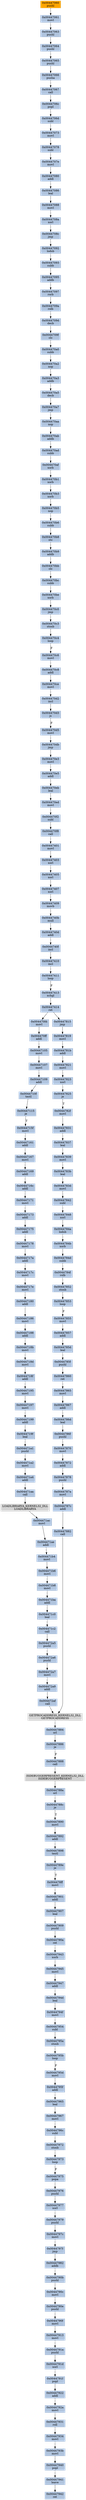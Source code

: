strict digraph G {
	graph [bgcolor=transparent,
		name=G
	];
	node [color=lightsteelblue,
		fillcolor=lightsteelblue,
		shape=rectangle,
		style=filled
	];
	"0x00447839"	[label="0x00447839
movl"];
	"0x0044783b"	[label="0x0044783b
leal"];
	"0x00447839" -> "0x0044783b"	[color="#000000"];
	"0x00447171"	[label="0x00447171
movl"];
	"0x00447173"	[label="0x00447173
addl"];
	"0x00447171" -> "0x00447173"	[color="#000000"];
	"0x0044740f"	[label="0x0044740f
incl"];
	"0x00447410"	[label="0x00447410
incl"];
	"0x0044740f" -> "0x00447410"	[color="#000000"];
	"0x00447831"	[label="0x00447831
addl"];
	"0x00447837"	[label="0x00447837
leal"];
	"0x00447831" -> "0x00447837"	[color="#000000"];
	"0x0044791a"	[label="0x0044791a
pushl"];
	"0x0044791d"	[label="0x0044791d
xorl"];
	"0x0044791a" -> "0x0044791d"	[color="#000000"];
	"0x004470c8"	[label="0x004470c8
addl"];
	"0x004470ce"	[label="0x004470ce
movl"];
	"0x004470c8" -> "0x004470ce"	[color="#000000"];
	"0x0044707e"	[label="0x0044707e
movl"];
	"0x00447080"	[label="0x00447080
addl"];
	"0x0044707e" -> "0x00447080"	[color="#000000"];
	"0x00447066"	[label="0x00447066
pusha"];
	"0x00447067"	[label="0x00447067
call"];
	"0x00447066" -> "0x00447067"	[color="#000000"];
	"0x004470d3"	[label="0x004470d3
js"];
	"0x004470d5"	[label="0x004470d5
movl"];
	"0x004470d3" -> "0x004470d5"	[color="#000000",
		label=F];
	"0x00447109"	[label="0x00447109
addl"];
	"0x0044710f"	[label="0x0044710f
testl"];
	"0x00447109" -> "0x0044710f"	[color="#000000"];
	"0x004470ed"	[label="0x004470ed
movl"];
	"0x004470f2"	[label="0x004470f2
subl"];
	"0x004470ed" -> "0x004470f2"	[color="#000000"];
	"0x00447892"	[label="0x00447892
addl"];
	"0x00447898"	[label="0x00447898
testl"];
	"0x00447892" -> "0x00447898"	[color="#000000"];
	"0x00447093"	[label="0x00447093
subb"];
	"0x00447095"	[label="0x00447095
addb"];
	"0x00447093" -> "0x00447095"	[color="#000000"];
	"0x004471ae"	[label="0x004471ae
addl"];
	"0x004471b4"	[label="0x004471b4
movl"];
	"0x004471ae" -> "0x004471b4"	[color="#000000"];
	"0x00447922"	[label="0x00447922
addl"];
	"0x0044792a"	[label="0x0044792a
movl"];
	"0x00447922" -> "0x0044792a"	[color="#000000"];
	"0x0044717a"	[label="0x0044717a
addl"];
	"0x0044717c"	[label="0x0044717c
movl"];
	"0x0044717a" -> "0x0044717c"	[color="#000000"];
	"0x00447180"	[label="0x00447180
addl"];
	"0x00447186"	[label="0x00447186
movl"];
	"0x00447180" -> "0x00447186"	[color="#000000"];
	"0x0044718d"	[label="0x0044718d
movl"];
	"0x0044718f"	[label="0x0044718f
addl"];
	"0x0044718d" -> "0x0044718f"	[color="#000000"];
	"0x004470a5"	[label="0x004470a5
decb"];
	"0x004470a7"	[label="0x004470a7
jmp"];
	"0x004470a5" -> "0x004470a7"	[color="#000000"];
	"0x00447870"	[label="0x00447870
movl"];
	"0x00447872"	[label="0x00447872
addl"];
	"0x00447870" -> "0x00447872"	[color="#000000"];
	"0x0044784a"	[label="0x0044784a
lodsb"];
	"0x0044784b"	[label="0x0044784b
xorb"];
	"0x0044784a" -> "0x0044784b"	[color="#000000"];
	"0x004471c2"	[label="0x004471c2
call"];
	"0x004472a5"	[label="0x004472a5
pushl"];
	"0x004471c2" -> "0x004472a5"	[color="#000000"];
	"0x0044716c"	[label="0x0044716c
addl"];
	"0x0044716c" -> "0x00447171"	[color="#000000"];
	"0x0044788c"	[label="0x0044788c
je"];
	"0x00447890"	[label="0x00447890
movl"];
	"0x0044788c" -> "0x00447890"	[color="#000000",
		label=T];
	"0x0044708a"	[label="0x0044708a
xorl"];
	"0x0044708c"	[label="0x0044708c
jmp"];
	"0x0044708a" -> "0x0044708c"	[color="#000000"];
	"0x0044717e"	[label="0x0044717e
movl"];
	"0x0044717c" -> "0x0044717e"	[color="#000000"];
	"0x004470ff"	[label="0x004470ff
addl"];
	"0x00447105"	[label="0x00447105
movl"];
	"0x004470ff" -> "0x00447105"	[color="#000000"];
	"0x0044786f"	[label="0x0044786f
pushl"];
	"0x0044786f" -> "0x00447870"	[color="#000000"];
	"0x00447848"	[label="0x00447848
xorl"];
	"0x00447848" -> "0x0044784a"	[color="#000000"];
	"0x00447178"	[label="0x00447178
movl"];
	"0x00447178" -> "0x0044717a"	[color="#000000"];
	"0x00447195"	[label="0x00447195
movl"];
	"0x0044718f" -> "0x00447195"	[color="#000000"];
	"0x0044787c"	[label="0x0044787c
addl"];
	"0x00447882"	[label="0x00447882
call"];
	"0x0044787c" -> "0x00447882"	[color="#000000"];
	"0x0044791f"	[label="0x0044791f
popl"];
	"0x0044791f" -> "0x00447922"	[color="#000000"];
	"0x00447913"	[label="0x00447913
movl"];
	"0x00447913" -> "0x0044791a"	[color="#000000"];
	"0x00447825"	[label="0x00447825
je"];
	"0x0044782f"	[label="0x0044782f
movl"];
	"0x00447825" -> "0x0044782f"	[color="#000000",
		label=T];
	"0x00447853"	[label="0x00447853
loop"];
	"0x00447855"	[label="0x00447855
movl"];
	"0x00447853" -> "0x00447855"	[color="#000000",
		label=F];
	"0x00447842"	[label="0x00447842
subl"];
	"0x00447842" -> "0x00447848"	[color="#000000"];
	"0x0044785d"	[label="0x0044785d
leal"];
	"0x0044785f"	[label="0x0044785f
pushl"];
	"0x0044785d" -> "0x0044785f"	[color="#000000"];
	LOADLIBRARYA_KERNEL32_DLL	[color=lightgrey,
		fillcolor=lightgrey,
		label="LOADLIBRARYA_KERNEL32_DLL
LOADLIBRARYA"];
	"0x004471ac"	[label="0x004471ac
movl"];
	LOADLIBRARYA_KERNEL32_DLL -> "0x004471ac"	[color="#000000"];
	"0x004470e5"	[label="0x004470e5
addl"];
	"0x004470eb"	[label="0x004470eb
leal"];
	"0x004470e5" -> "0x004470eb"	[color="#000000"];
	"0x00447945"	[label="0x00447945
movl"];
	"0x00447947"	[label="0x00447947
addl"];
	"0x00447945" -> "0x00447947"	[color="#000000"];
	"0x004471aa"	[label="0x004471aa
call"];
	"0x004471aa" -> LOADLIBRARYA_KERNEL32_DLL	[color="#000000"];
	"0x00447976"	[label="0x00447976
pushl"];
	"0x00447977"	[label="0x00447977
xorl"];
	"0x00447976" -> "0x00447977"	[color="#000000"];
	"0x0044789e"	[label="0x0044789e
je"];
	"0x00447898" -> "0x0044789e"	[color="#000000"];
	GETPROCADDRESS_KERNEL32_DLL	[color=lightgrey,
		fillcolor=lightgrey,
		label="GETPROCADDRESS_KERNEL32_DLL
GETPROCADDRESS"];
	"0x00447882" -> GETPROCADDRESS_KERNEL32_DLL	[color="#000000"];
	"0x00447409"	[label="0x00447409
movb"];
	"0x0044740b"	[label="0x0044740b
mull"];
	"0x00447409" -> "0x0044740b"	[color="#000000"];
	"0x00447901"	[label="0x00447901
addl"];
	"0x00447907"	[label="0x00447907
leal"];
	"0x00447901" -> "0x00447907"	[color="#000000"];
	"0x004470a0"	[label="0x004470a0
subb"];
	"0x004470a2"	[label="0x004470a2
nop"];
	"0x004470a0" -> "0x004470a2"	[color="#000000"];
	"0x0044795d"	[label="0x0044795d
movl"];
	"0x0044795f"	[label="0x0044795f
addl"];
	"0x0044795d" -> "0x0044795f"	[color="#000000"];
	"0x004470a3"	[label="0x004470a3
addb"];
	"0x004470a3" -> "0x004470a5"	[color="#000000"];
	"0x0044790e"	[label="0x0044790e
pushl"];
	"0x0044790f"	[label="0x0044790f
movl"];
	"0x0044790e" -> "0x0044790f"	[color="#000000"];
	"0x00447982"	[label="0x00447982
addb"];
	"0x0044790b"	[label="0x0044790b
pushl"];
	"0x00447982" -> "0x0044790b"	[color="#000000"];
	"0x00447199"	[label="0x00447199
addl"];
	"0x0044719f"	[label="0x0044719f
leal"];
	"0x00447199" -> "0x0044719f"	[color="#000000"];
	"0x00447197"	[label="0x00447197
movl"];
	"0x00447197" -> "0x00447199"	[color="#000000"];
	"0x004470c3"	[label="0x004470c3
stosb"];
	"0x004470c4"	[label="0x004470c4
loop"];
	"0x004470c3" -> "0x004470c4"	[color="#000000"];
	"0x004478ff"	[label="0x004478ff
movl"];
	"0x0044789e" -> "0x004478ff"	[color="#000000",
		label=T];
	"0x00447097"	[label="0x00447097
rorb"];
	"0x00447095" -> "0x00447097"	[color="#000000"];
	"0x00447931"	[label="0x00447931
roll"];
	"0x0044792a" -> "0x00447931"	[color="#000000"];
	"0x00447972"	[label="0x00447972
stosb"];
	"0x00447973"	[label="0x00447973
loop"];
	"0x00447972" -> "0x00447973"	[color="#000000"];
	"0x004471ba"	[label="0x004471ba
addl"];
	"0x004471c0"	[label="0x004471c0
leal"];
	"0x004471ba" -> "0x004471c0"	[color="#000000"];
	ISDEBUGGERPRESENT_KERNEL32_DLL	[color=lightgrey,
		fillcolor=lightgrey,
		label="ISDEBUGGERPRESENT_KERNEL32_DLL
ISDEBUGGERPRESENT"];
	"0x0044788a"	[label="0x0044788a
orl"];
	ISDEBUGGERPRESENT_KERNEL32_DLL -> "0x0044788a"	[color="#000000"];
	"0x0044790a"	[label="0x0044790a
ret"];
	"0x00447943"	[label="0x00447943
xorb"];
	"0x0044790a" -> "0x00447943"	[color="#000000"];
	"0x004470af"	[label="0x004470af
xorb"];
	"0x004470b1"	[label="0x004470b1
xorb"];
	"0x004470af" -> "0x004470b1"	[color="#000000"];
	"0x0044795b"	[label="0x0044795b
loop"];
	"0x0044795b" -> "0x0044795d"	[color="#000000",
		label=F];
	"0x00447401"	[label="0x00447401
movl"];
	"0x00447403"	[label="0x00447403
xorl"];
	"0x00447401" -> "0x00447403"	[color="#000000"];
	"0x004470aa"	[label="0x004470aa
nop"];
	"0x004470ab"	[label="0x004470ab
addb"];
	"0x004470aa" -> "0x004470ab"	[color="#000000"];
	"0x00447107"	[label="0x00447107
movl"];
	"0x00447105" -> "0x00447107"	[color="#000000"];
	"0x00447823"	[label="0x00447823
xorl"];
	"0x00447823" -> "0x00447825"	[color="#000000"];
	"0x0044740d"	[label="0x0044740d
addl"];
	"0x0044740d" -> "0x0044740f"	[color="#000000"];
	"0x00447405"	[label="0x00447405
xorl"];
	"0x00447407"	[label="0x00447407
xorl"];
	"0x00447405" -> "0x00447407"	[color="#000000"];
	"0x00447411"	[label="0x00447411
loop"];
	"0x00447413"	[label="0x00447413
xchgl"];
	"0x00447411" -> "0x00447413"	[color="#000000",
		label=F];
	"0x00447821"	[label="0x00447821
movl"];
	"0x00447821" -> "0x00447823"	[color="#000000"];
	"0x00447965"	[label="0x00447965
leal"];
	"0x00447967"	[label="0x00447967
movl"];
	"0x00447965" -> "0x00447967"	[color="#000000"];
	"0x00447975"	[label="0x00447975
popa"];
	"0x00447975" -> "0x00447976"	[color="#000000"];
	"0x00447175"	[label="0x00447175
addl"];
	"0x00447173" -> "0x00447175"	[color="#000000"];
	"0x00447115"	[label="0x00447115
je"];
	"0x0044710f" -> "0x00447115"	[color="#000000"];
	"0x004470d2"	[label="0x004470d2
incl"];
	"0x004470d2" -> "0x004470d3"	[color="#000000"];
	"0x004470b9"	[label="0x004470b9
addb"];
	"0x004470bb"	[label="0x004470bb
clc"];
	"0x004470b9" -> "0x004470bb"	[color="#000000"];
	"0x0044784f"	[label="0x0044784f
rolb"];
	"0x00447852"	[label="0x00447852
stosb"];
	"0x0044784f" -> "0x00447852"	[color="#000000"];
	"0x0044790c"	[label="0x0044790c
movl"];
	"0x0044790c" -> "0x0044790e"	[color="#000000"];
	"0x004470db"	[label="0x004470db
jmp"];
	"0x004470e3"	[label="0x004470e3
movl"];
	"0x004470db" -> "0x004470e3"	[color="#000000"];
	"0x004470c6"	[label="0x004470c6
movl"];
	"0x004470c4" -> "0x004470c6"	[color="#000000",
		label=F];
	"0x0044709a"	[label="0x0044709a
rolb"];
	"0x00447097" -> "0x0044709a"	[color="#000000"];
	"0x00447857"	[label="0x00447857
addl"];
	"0x00447855" -> "0x00447857"	[color="#000000"];
	"0x004472a6"	[label="0x004472a6
pushl"];
	"0x004472a5" -> "0x004472a6"	[color="#000000"];
	"0x0044795f" -> "0x00447965"	[color="#000000"];
	"0x0044796c"	[label="0x0044796c
subl"];
	"0x0044796c" -> "0x00447972"	[color="#000000"];
	"0x0044788a" -> "0x0044788c"	[color="#000000"];
	"0x0044717e" -> "0x00447180"	[color="#000000"];
	"0x004470c0"	[label="0x004470c0
jmp"];
	"0x004470c0" -> "0x004470c3"	[color="#000000"];
	"0x00447410" -> "0x00447411"	[color="#000000"];
	"0x004470fd"	[label="0x004470fd
movl"];
	"0x004470fd" -> "0x004470ff"	[color="#000000"];
	"0x004470bc"	[label="0x004470bc
subb"];
	"0x004470bb" -> "0x004470bc"	[color="#000000"];
	"0x00447065"	[label="0x00447065
pushl"];
	"0x00447065" -> "0x00447066"	[color="#000000"];
	"0x004471b8"	[label="0x004471b8
movl"];
	"0x004471b8" -> "0x004471ba"	[color="#000000"];
	"0x004471b6"	[label="0x004471b6
movl"];
	"0x004471b4" -> "0x004471b6"	[color="#000000"];
	"0x00447073"	[label="0x00447073
movl"];
	"0x00447078"	[label="0x00447078
subl"];
	"0x00447073" -> "0x00447078"	[color="#000000"];
	"0x0044783d"	[label="0x0044783d
movl"];
	"0x0044783b" -> "0x0044783d"	[color="#000000"];
	"0x00447195" -> "0x00447197"	[color="#000000"];
	"0x00447954"	[label="0x00447954
subl"];
	"0x0044795a"	[label="0x0044795a
stosb"];
	"0x00447954" -> "0x0044795a"	[color="#000000"];
	"0x0044709d"	[label="0x0044709d
decb"];
	"0x0044709f"	[label="0x0044709f
clc"];
	"0x0044709d" -> "0x0044709f"	[color="#000000"];
	"0x0044784d"	[label="0x0044784d
subb"];
	"0x0044784d" -> "0x0044784f"	[color="#000000"];
	"0x00447064"	[label="0x00447064
pushl"];
	"0x00447064" -> "0x00447065"	[color="#000000"];
	"0x0044709a" -> "0x0044709d"	[color="#000000"];
	"0x00447403" -> "0x00447405"	[color="#000000"];
	"0x004470ad"	[label="0x004470ad
subb"];
	"0x004470ad" -> "0x004470af"	[color="#000000"];
	"0x00447860"	[label="0x00447860
ret"];
	"0x0044785f" -> "0x00447860"	[color="#000000"];
	"0x004470b5"	[label="0x004470b5
nop"];
	"0x004470b6"	[label="0x004470b6
subb"];
	"0x004470b5" -> "0x004470b6"	[color="#000000"];
	"0x00447888"	[label="0x00447888
call"];
	"0x00447888" -> ISDEBUGGERPRESENT_KERNEL32_DLL	[color="#000000"];
	"0x004472af"	[label="0x004472af
call"];
	"0x004472af" -> GETPROCADDRESS_KERNEL32_DLL	[color="#000000"];
	"0x004472a7"	[label="0x004472a7
movl"];
	"0x004472a6" -> "0x004472a7"	[color="#000000"];
	"0x0044706c"	[label="0x0044706c
popl"];
	"0x0044706d"	[label="0x0044706d
subl"];
	"0x0044706c" -> "0x0044706d"	[color="#000000"];
	"0x00447865"	[label="0x00447865
movl"];
	"0x00447860" -> "0x00447865"	[color="#000000"];
	"0x00447890" -> "0x00447892"	[color="#000000"];
	"0x00447979"	[label="0x00447979
pushl"];
	"0x00447977" -> "0x00447979"	[color="#000000"];
	"0x004472a9"	[label="0x004472a9
addl"];
	"0x004472a9" -> "0x004472af"	[color="#000000"];
	"0x004470c6" -> "0x004470c8"	[color="#000000"];
	"0x00447086"	[label="0x00447086
leal"];
	"0x00447088"	[label="0x00447088
movl"];
	"0x00447086" -> "0x00447088"	[color="#000000"];
	"0x00447169"	[label="0x00447169
addl"];
	"0x00447169" -> "0x0044716c"	[color="#000000"];
	"0x00447080" -> "0x00447086"	[color="#000000"];
	"0x00447942"	[label="0x00447942
ret"];
	"0x00447852" -> "0x00447853"	[color="#000000"];
	"0x00447909"	[label="0x00447909
pushl"];
	"0x00447907" -> "0x00447909"	[color="#000000"];
	"0x00447107" -> "0x00447109"	[color="#000000"];
	"0x00447886"	[label="0x00447886
je"];
	"0x00447886" -> "0x00447888"	[color="#000000",
		label=F];
	"0x0044790b" -> "0x0044790c"	[color="#000000"];
	"0x004470a2" -> "0x004470a3"	[color="#000000"];
	"0x00447884"	[label="0x00447884
orl"];
	GETPROCADDRESS_KERNEL32_DLL -> "0x00447884"	[color="#000000"];
	"0x00447867"	[label="0x00447867
addl"];
	"0x00447865" -> "0x00447867"	[color="#000000"];
	"0x004471a2"	[label="0x004471a2
movl"];
	"0x004471a4"	[label="0x004471a4
addl"];
	"0x004471a2" -> "0x004471a4"	[color="#000000"];
	"0x0044791d" -> "0x0044791f"	[color="#000000"];
	"0x00447175" -> "0x00447178"	[color="#000000"];
	"0x004470f8"	[label="0x004470f8
call"];
	"0x004470f2" -> "0x004470f8"	[color="#000000"];
	"0x00447967" -> "0x0044796c"	[color="#000000"];
	"0x00447884" -> "0x00447886"	[color="#000000"];
	"0x004470a7" -> "0x004470aa"	[color="#000000"];
	"0x0044787a"	[label="0x0044787a
movl"];
	"0x0044787a" -> "0x0044787c"	[color="#000000"];
	"0x0044786d"	[label="0x0044786d
leal"];
	"0x00447867" -> "0x0044786d"	[color="#000000"];
	"0x004470d5" -> "0x004470db"	[color="#000000"];
	"0x00447088" -> "0x0044708a"	[color="#000000"];
	"0x00447078" -> "0x0044707e"	[color="#000000"];
	"0x004471c0" -> "0x004471c2"	[color="#000000"];
	"0x0044795a" -> "0x0044795b"	[color="#000000"];
	"0x0044794d"	[label="0x0044794d
leal"];
	"0x00447947" -> "0x0044794d"	[color="#000000"];
	"0x004471a1"	[label="0x004471a1
pushl"];
	"0x004471a1" -> "0x004471a2"	[color="#000000"];
	"0x00447167"	[label="0x00447167
movl"];
	"0x00447167" -> "0x00447169"	[color="#000000"];
	"0x004470ce" -> "0x004470d2"	[color="#000000"];
	"0x00447092"	[label="0x00447092
lodsb"];
	"0x00447092" -> "0x00447093"	[color="#000000"];
	"0x00447857" -> "0x0044785d"	[color="#000000"];
	"0x0044708c" -> "0x00447092"	[color="#000000"];
	"0x004470f8" -> "0x00447401"	[color="#000000"];
	"0x004470b3"	[label="0x004470b3
xorb"];
	"0x004470b1" -> "0x004470b3"	[color="#000000"];
	"0x0044715f"	[label="0x0044715f
movl"];
	"0x00447115" -> "0x0044715f"	[color="#000000",
		label=T];
	"0x00447061"	[label="0x00447061
movl"];
	"0x00447063"	[label="0x00447063
pushl"];
	"0x00447061" -> "0x00447063"	[color="#000000"];
	"0x00447188"	[label="0x00447188
addl"];
	"0x00447186" -> "0x00447188"	[color="#000000"];
	"0x004470b8"	[label="0x004470b8
stc"];
	"0x004470b8" -> "0x004470b9"	[color="#000000"];
	"0x00447067" -> "0x0044706c"	[color="#000000"];
	"0x004471b6" -> "0x004471b8"	[color="#000000"];
	"0x00447819"	[label="0x00447819
movl"];
	"0x0044781b"	[label="0x0044781b
addl"];
	"0x00447819" -> "0x0044781b"	[color="#000000"];
	"0x0044793b"	[label="0x0044793b
movl"];
	"0x00447940"	[label="0x00447940
popl"];
	"0x0044793b" -> "0x00447940"	[color="#000000"];
	"0x00447943" -> "0x00447945"	[color="#000000"];
	"0x00447161"	[label="0x00447161
addl"];
	"0x0044715f" -> "0x00447161"	[color="#000000"];
	"0x0044794f"	[label="0x0044794f
movl"];
	"0x0044794d" -> "0x0044794f"	[color="#000000"];
	"0x0044783d" -> "0x00447842"	[color="#000000"];
	"0x0044719f" -> "0x004471a1"	[color="#000000"];
	"0x00447878"	[label="0x00447878
pushl"];
	"0x00447872" -> "0x00447878"	[color="#000000"];
	"0x004470be"	[label="0x004470be
xorb"];
	"0x004470bc" -> "0x004470be"	[color="#000000"];
	"0x0044790f" -> "0x00447913"	[color="#000000"];
	"0x00447060"	[color=lightgrey,
		fillcolor=orange,
		label="0x00447060
pushl"];
	"0x00447060" -> "0x00447061"	[color="#000000"];
	"0x004470e3" -> "0x004470e5"	[color="#000000"];
	"0x0044718b"	[label="0x0044718b
movl"];
	"0x00447188" -> "0x0044718b"	[color="#000000"];
	"0x00447414"	[label="0x00447414
ret"];
	"0x00447414" -> "0x004470fd"	[color="#000000"];
	"0x00447815"	[label="0x00447815
jmp"];
	"0x00447414" -> "0x00447815"	[color="#000000"];
	"0x00447161" -> "0x00447167"	[color="#000000"];
	"0x0044706d" -> "0x00447073"	[color="#000000"];
	"0x004472a7" -> "0x004472a9"	[color="#000000"];
	"0x00447934"	[label="0x00447934
movl"];
	"0x00447931" -> "0x00447934"	[color="#000000"];
	"0x0044784b" -> "0x0044784d"	[color="#000000"];
	"0x00447815" -> "0x00447819"	[color="#000000"];
	"0x004470ab" -> "0x004470ad"	[color="#000000"];
	"0x004470be" -> "0x004470c0"	[color="#000000"];
	"0x004470b6" -> "0x004470b8"	[color="#000000"];
	"0x0044781b" -> "0x00447821"	[color="#000000"];
	"0x0044797f"	[label="0x0044797f
jmp"];
	"0x0044797f" -> "0x00447982"	[color="#000000"];
	"0x00447909" -> "0x0044790a"	[color="#000000"];
	"0x004470eb" -> "0x004470ed"	[color="#000000"];
	"0x004470b3" -> "0x004470b5"	[color="#000000"];
	"0x0044709f" -> "0x004470a0"	[color="#000000"];
	"0x0044797c"	[label="0x0044797c
movl"];
	"0x0044797c" -> "0x0044797f"	[color="#000000"];
	"0x0044794f" -> "0x00447954"	[color="#000000"];
	"0x0044718b" -> "0x0044718d"	[color="#000000"];
	"0x004478ff" -> "0x00447901"	[color="#000000"];
	"0x00447973" -> "0x00447975"	[color="#000000",
		label=F];
	"0x00447941"	[label="0x00447941
leave"];
	"0x00447940" -> "0x00447941"	[color="#000000"];
	"0x00447413" -> "0x00447414"	[color="#000000"];
	"0x00447407" -> "0x00447409"	[color="#000000"];
	"0x00447063" -> "0x00447064"	[color="#000000"];
	"0x00447941" -> "0x00447942"	[color="#000000"];
	"0x0044740b" -> "0x0044740d"	[color="#000000"];
	"0x00447837" -> "0x00447839"	[color="#000000"];
	"0x004471ac" -> "0x004471ae"	[color="#000000"];
	"0x004471a4" -> "0x004471aa"	[color="#000000"];
	"0x00447979" -> "0x0044797c"	[color="#000000"];
	"0x00447878" -> "0x0044787a"	[color="#000000"];
	"0x0044786d" -> "0x0044786f"	[color="#000000"];
	"0x0044782f" -> "0x00447831"	[color="#000000"];
	"0x00447934" -> "0x0044793b"	[color="#000000"];
}
